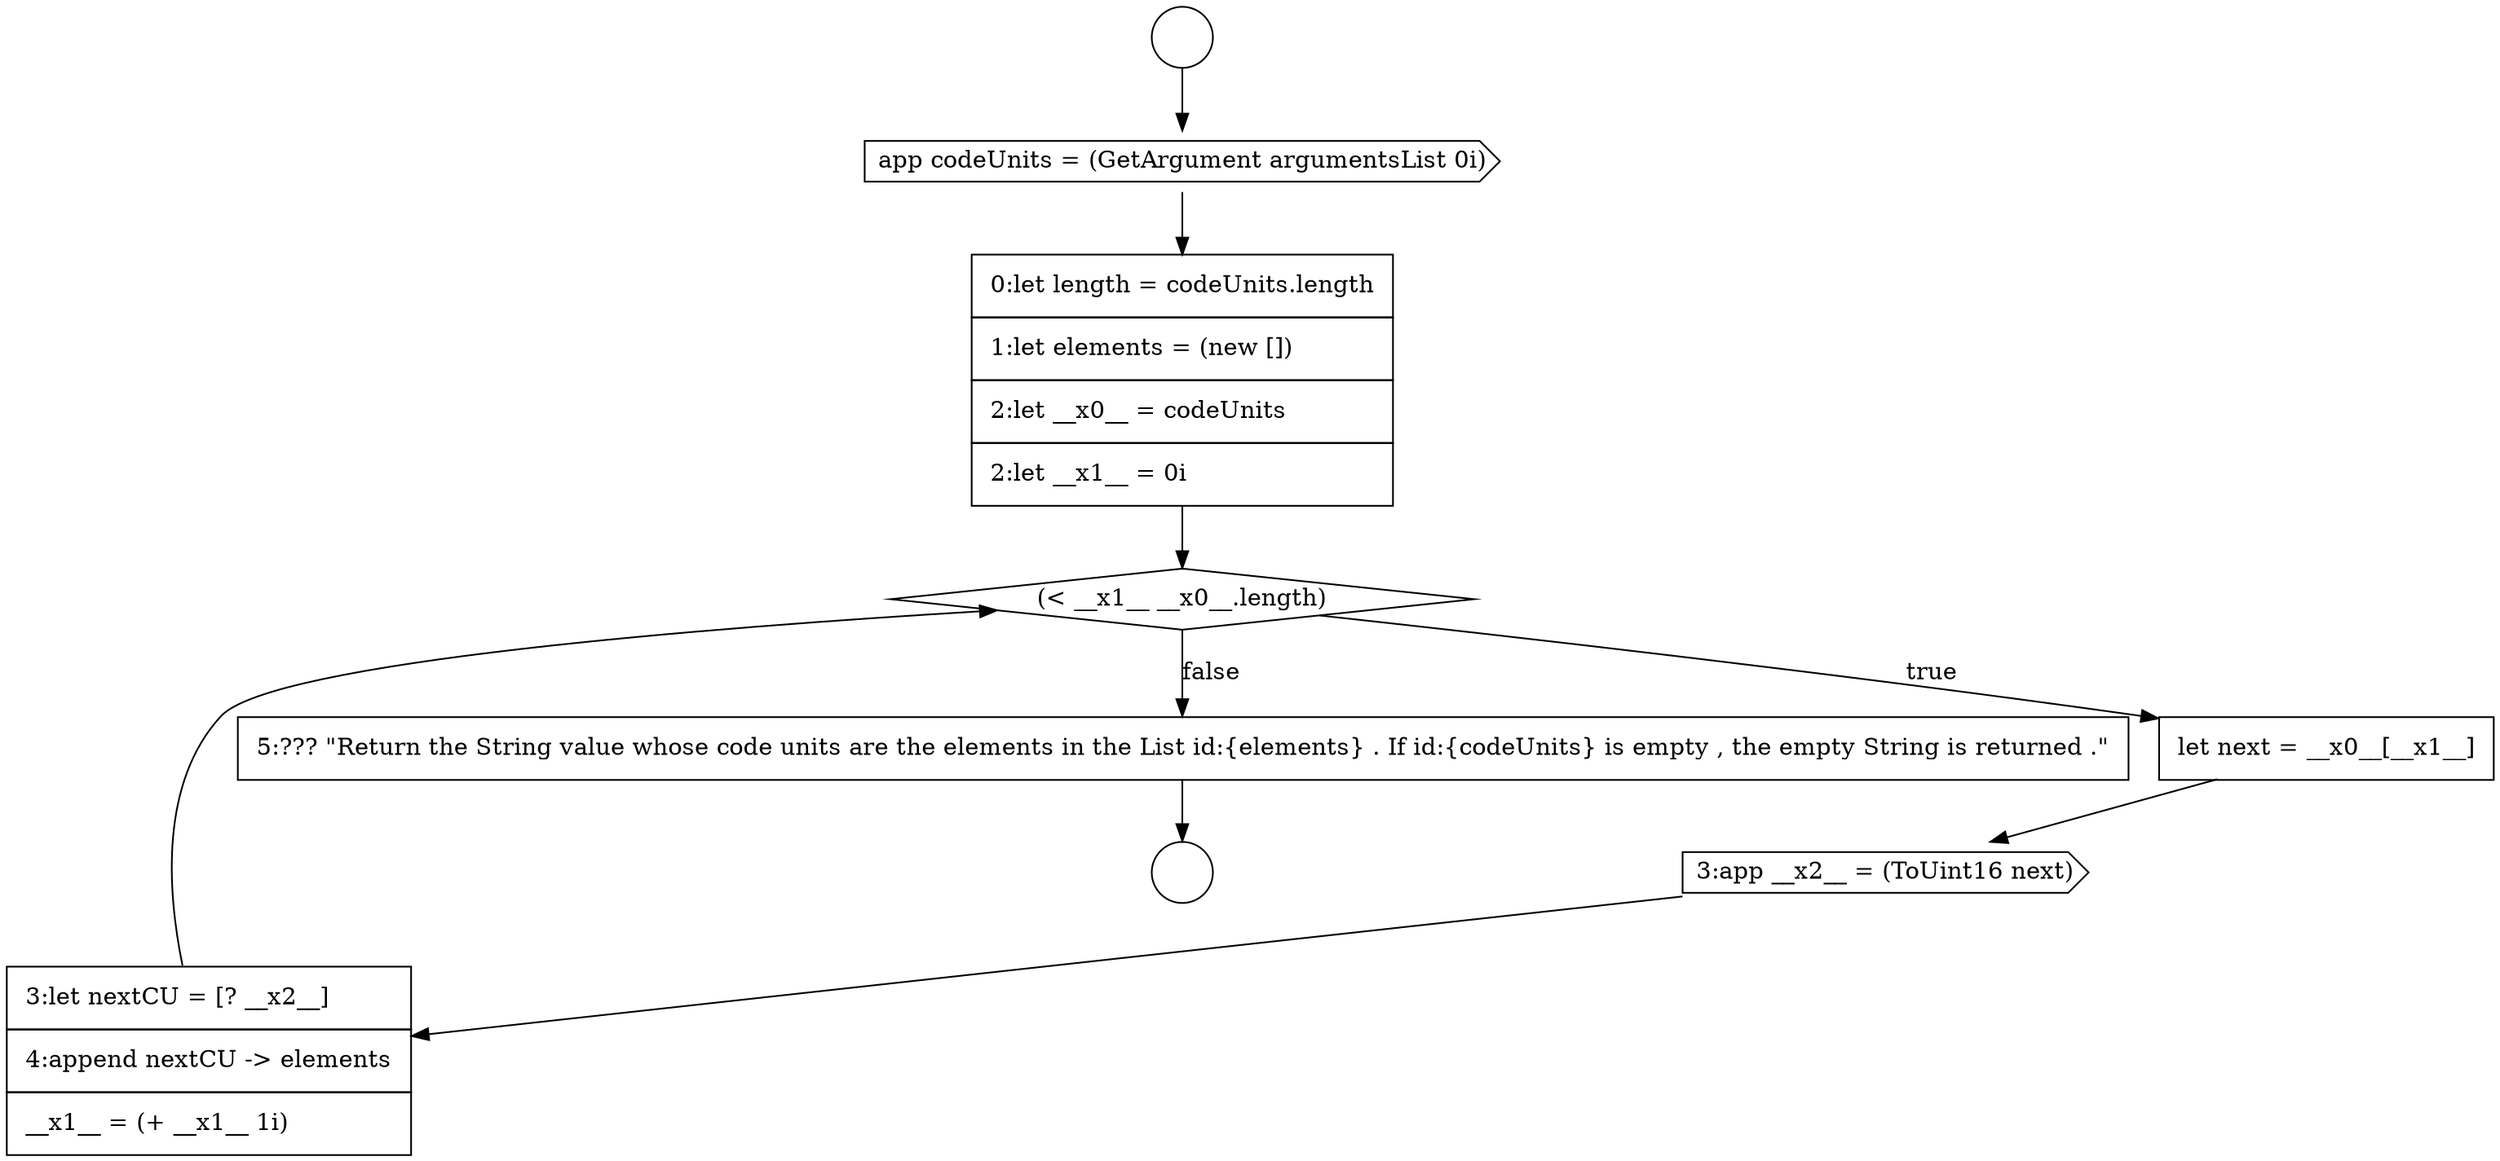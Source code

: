 digraph {
  node13818 [shape=circle label=" " color="black" fillcolor="white" style=filled]
  node13825 [shape=none, margin=0, label=<<font color="black">
    <table border="0" cellborder="1" cellspacing="0" cellpadding="10">
      <tr><td align="left">5:??? &quot;Return the String value whose code units are the elements in the List id:{elements} . If id:{codeUnits} is empty , the empty String is returned .&quot;</td></tr>
    </table>
  </font>> color="black" fillcolor="white" style=filled]
  node13822 [shape=none, margin=0, label=<<font color="black">
    <table border="0" cellborder="1" cellspacing="0" cellpadding="10">
      <tr><td align="left">let next = __x0__[__x1__]</td></tr>
    </table>
  </font>> color="black" fillcolor="white" style=filled]
  node13823 [shape=cds, label=<<font color="black">3:app __x2__ = (ToUint16 next)</font>> color="black" fillcolor="white" style=filled]
  node13819 [shape=cds, label=<<font color="black">app codeUnits = (GetArgument argumentsList 0i)</font>> color="black" fillcolor="white" style=filled]
  node13824 [shape=none, margin=0, label=<<font color="black">
    <table border="0" cellborder="1" cellspacing="0" cellpadding="10">
      <tr><td align="left">3:let nextCU = [? __x2__]</td></tr>
      <tr><td align="left">4:append nextCU -&gt; elements</td></tr>
      <tr><td align="left">__x1__ = (+ __x1__ 1i)</td></tr>
    </table>
  </font>> color="black" fillcolor="white" style=filled]
  node13817 [shape=circle label=" " color="black" fillcolor="white" style=filled]
  node13821 [shape=diamond, label=<<font color="black">(&lt; __x1__ __x0__.length)</font>> color="black" fillcolor="white" style=filled]
  node13820 [shape=none, margin=0, label=<<font color="black">
    <table border="0" cellborder="1" cellspacing="0" cellpadding="10">
      <tr><td align="left">0:let length = codeUnits.length</td></tr>
      <tr><td align="left">1:let elements = (new [])</td></tr>
      <tr><td align="left">2:let __x0__ = codeUnits</td></tr>
      <tr><td align="left">2:let __x1__ = 0i</td></tr>
    </table>
  </font>> color="black" fillcolor="white" style=filled]
  node13820 -> node13821 [ color="black"]
  node13823 -> node13824 [ color="black"]
  node13821 -> node13822 [label=<<font color="black">true</font>> color="black"]
  node13821 -> node13825 [label=<<font color="black">false</font>> color="black"]
  node13817 -> node13819 [ color="black"]
  node13825 -> node13818 [ color="black"]
  node13822 -> node13823 [ color="black"]
  node13819 -> node13820 [ color="black"]
  node13824 -> node13821 [ color="black"]
}
